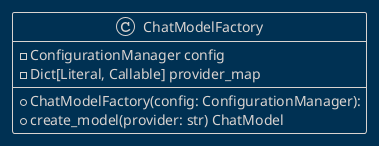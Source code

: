 @startuml ChatModelFactory
!theme blueprint

class ChatModelFactory{
    - ConfigurationManager config
    - Dict[Literal, Callable] provider_map
    + ChatModelFactory(config: ConfigurationManager):
    + create_model(provider: str) ChatModel
}

@enduml